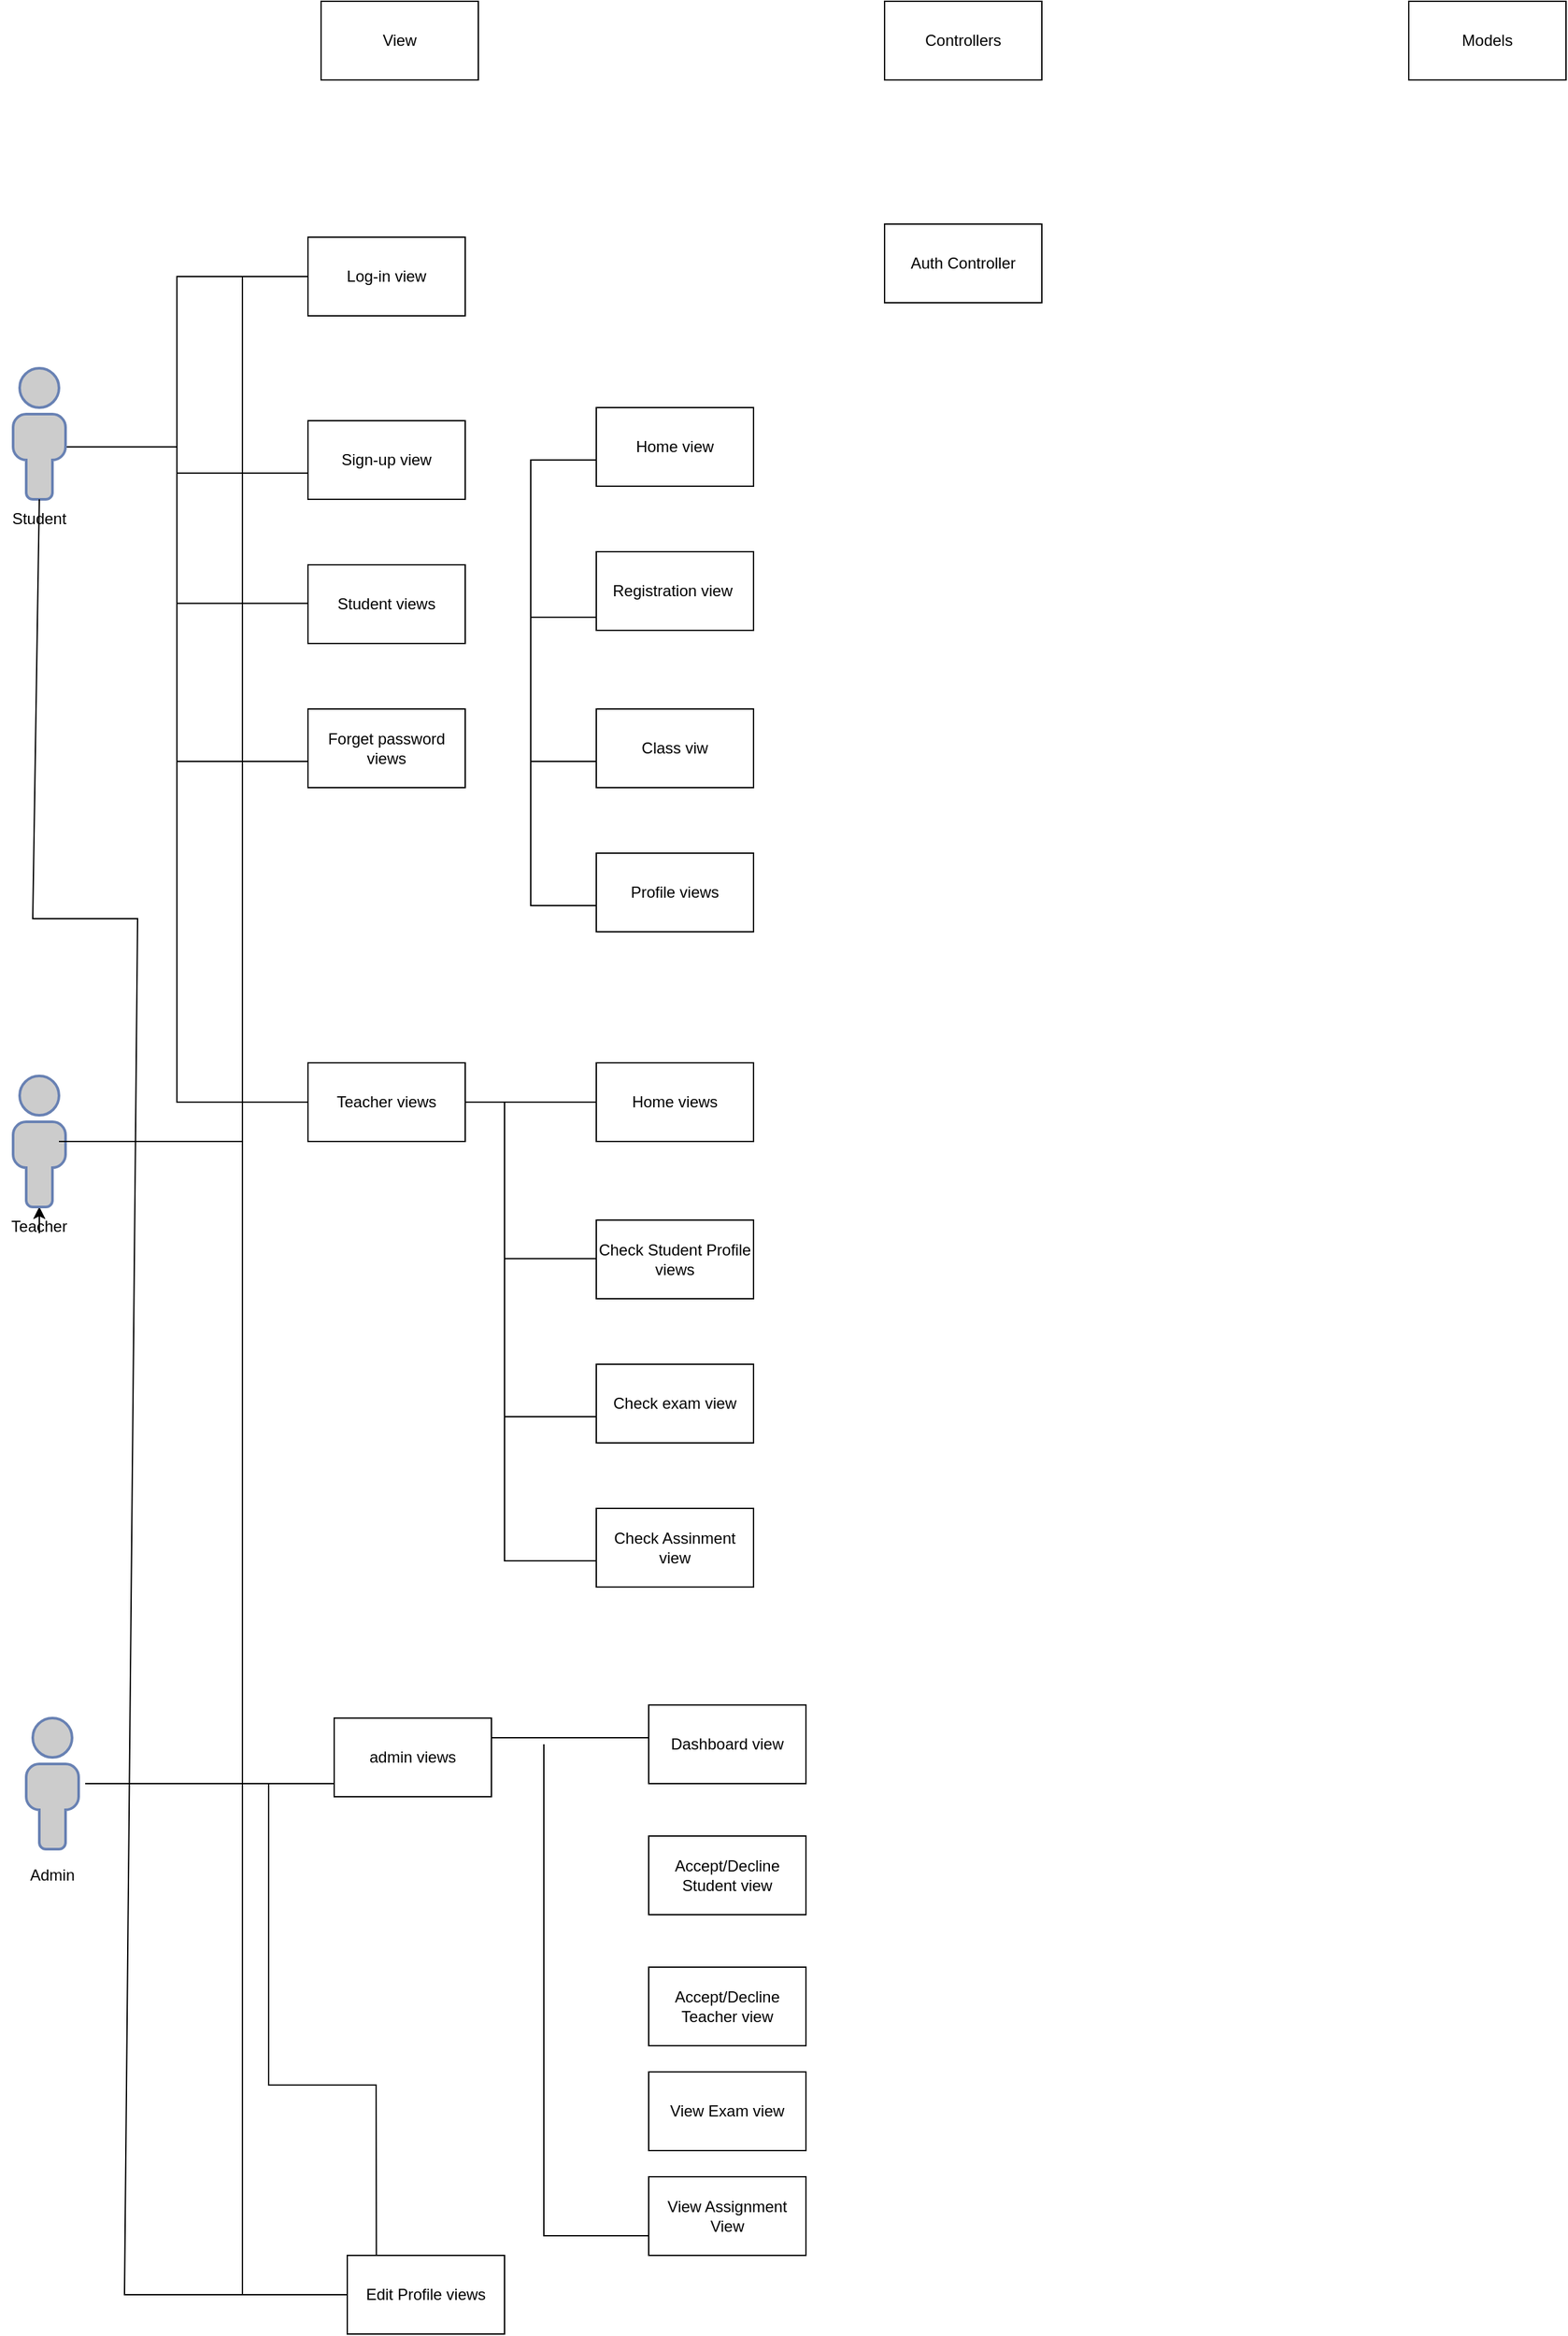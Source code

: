 <mxfile version="20.8.8" type="github">
  <diagram name="Page-1" id="TC_4WfJnMGVma51VtcSm">
    <mxGraphModel dx="749" dy="855" grid="1" gridSize="10" guides="1" tooltips="1" connect="1" arrows="1" fold="1" page="1" pageScale="1" pageWidth="1600" pageHeight="900" math="0" shadow="0">
      <root>
        <mxCell id="0" />
        <mxCell id="1" parent="0" />
        <mxCell id="ad1aPUpGKpew4Hz-ZdNQ-4" value="Student" style="text;strokeColor=none;align=center;fillColor=none;html=1;verticalAlign=middle;whiteSpace=wrap;rounded=0;" vertex="1" parent="1">
          <mxGeometry x="25" y="390" width="60" height="30" as="geometry" />
        </mxCell>
        <mxCell id="ad1aPUpGKpew4Hz-ZdNQ-64" value="" style="edgeStyle=orthogonalEdgeStyle;rounded=0;orthogonalLoop=1;jettySize=auto;html=1;" edge="1" parent="1" source="ad1aPUpGKpew4Hz-ZdNQ-5" target="ad1aPUpGKpew4Hz-ZdNQ-8">
          <mxGeometry relative="1" as="geometry" />
        </mxCell>
        <mxCell id="ad1aPUpGKpew4Hz-ZdNQ-69" value="" style="edgeStyle=orthogonalEdgeStyle;rounded=0;orthogonalLoop=1;jettySize=auto;html=1;" edge="1" parent="1" source="ad1aPUpGKpew4Hz-ZdNQ-5" target="ad1aPUpGKpew4Hz-ZdNQ-8">
          <mxGeometry relative="1" as="geometry" />
        </mxCell>
        <mxCell id="ad1aPUpGKpew4Hz-ZdNQ-5" value="Teacher" style="text;strokeColor=none;align=center;fillColor=none;html=1;verticalAlign=middle;whiteSpace=wrap;rounded=0;" vertex="1" parent="1">
          <mxGeometry x="25" y="930" width="60" height="30" as="geometry" />
        </mxCell>
        <mxCell id="ad1aPUpGKpew4Hz-ZdNQ-6" value="Admin" style="text;strokeColor=none;align=center;fillColor=none;html=1;verticalAlign=middle;whiteSpace=wrap;rounded=0;" vertex="1" parent="1">
          <mxGeometry x="35" y="1425" width="60" height="30" as="geometry" />
        </mxCell>
        <mxCell id="ad1aPUpGKpew4Hz-ZdNQ-8" value="" style="fontColor=#0066CC;verticalAlign=top;verticalLabelPosition=bottom;labelPosition=center;align=center;html=1;outlineConnect=0;fillColor=#CCCCCC;strokeColor=#6881B3;gradientColor=none;gradientDirection=north;strokeWidth=2;shape=mxgraph.networks.user_male;shadow=0;" vertex="1" parent="1">
          <mxGeometry x="35" y="830" width="40" height="100" as="geometry" />
        </mxCell>
        <mxCell id="ad1aPUpGKpew4Hz-ZdNQ-9" value="" style="fontColor=#0066CC;verticalAlign=top;verticalLabelPosition=bottom;labelPosition=center;align=center;html=1;outlineConnect=0;fillColor=#CCCCCC;strokeColor=#6881B3;gradientColor=none;gradientDirection=north;strokeWidth=2;shape=mxgraph.networks.user_male;shadow=0;" vertex="1" parent="1">
          <mxGeometry x="45" y="1320" width="40" height="100" as="geometry" />
        </mxCell>
        <mxCell id="ad1aPUpGKpew4Hz-ZdNQ-10" value="View" style="rounded=0;whiteSpace=wrap;html=1;shadow=0;" vertex="1" parent="1">
          <mxGeometry x="270" y="10" width="120" height="60" as="geometry" />
        </mxCell>
        <mxCell id="ad1aPUpGKpew4Hz-ZdNQ-11" value="Controllers" style="rounded=0;whiteSpace=wrap;html=1;shadow=0;" vertex="1" parent="1">
          <mxGeometry x="700" y="10" width="120" height="60" as="geometry" />
        </mxCell>
        <mxCell id="ad1aPUpGKpew4Hz-ZdNQ-12" value="Models" style="rounded=0;whiteSpace=wrap;html=1;shadow=0;" vertex="1" parent="1">
          <mxGeometry x="1100" y="10" width="120" height="60" as="geometry" />
        </mxCell>
        <mxCell id="ad1aPUpGKpew4Hz-ZdNQ-29" style="edgeStyle=orthogonalEdgeStyle;rounded=0;orthogonalLoop=1;jettySize=auto;html=1;" edge="1" parent="1" source="ad1aPUpGKpew4Hz-ZdNQ-13">
          <mxGeometry relative="1" as="geometry">
            <mxPoint x="300" y="1760" as="targetPoint" />
            <Array as="points">
              <mxPoint x="210" y="220" />
              <mxPoint x="210" y="1760" />
              <mxPoint x="290" y="1760" />
            </Array>
          </mxGeometry>
        </mxCell>
        <mxCell id="ad1aPUpGKpew4Hz-ZdNQ-13" value="Log-in view" style="rounded=0;whiteSpace=wrap;html=1;shadow=0;" vertex="1" parent="1">
          <mxGeometry x="260" y="190" width="120" height="60" as="geometry" />
        </mxCell>
        <mxCell id="ad1aPUpGKpew4Hz-ZdNQ-14" value="admin views" style="rounded=0;whiteSpace=wrap;html=1;shadow=0;" vertex="1" parent="1">
          <mxGeometry x="280" y="1320" width="120" height="60" as="geometry" />
        </mxCell>
        <mxCell id="ad1aPUpGKpew4Hz-ZdNQ-15" value="Edit Profile views" style="rounded=0;whiteSpace=wrap;html=1;shadow=0;" vertex="1" parent="1">
          <mxGeometry x="290" y="1730" width="120" height="60" as="geometry" />
        </mxCell>
        <mxCell id="ad1aPUpGKpew4Hz-ZdNQ-17" value="Teacher views" style="rounded=0;whiteSpace=wrap;html=1;shadow=0;" vertex="1" parent="1">
          <mxGeometry x="260" y="820" width="120" height="60" as="geometry" />
        </mxCell>
        <mxCell id="ad1aPUpGKpew4Hz-ZdNQ-18" value="Forget password views" style="rounded=0;whiteSpace=wrap;html=1;shadow=0;" vertex="1" parent="1">
          <mxGeometry x="260" y="550" width="120" height="60" as="geometry" />
        </mxCell>
        <mxCell id="ad1aPUpGKpew4Hz-ZdNQ-19" value="Sign-up view" style="rounded=0;whiteSpace=wrap;html=1;shadow=0;" vertex="1" parent="1">
          <mxGeometry x="260" y="330" width="120" height="60" as="geometry" />
        </mxCell>
        <mxCell id="ad1aPUpGKpew4Hz-ZdNQ-20" value="Student views" style="rounded=0;whiteSpace=wrap;html=1;shadow=0;" vertex="1" parent="1">
          <mxGeometry x="260" y="440" width="120" height="60" as="geometry" />
        </mxCell>
        <mxCell id="ad1aPUpGKpew4Hz-ZdNQ-30" value="" style="endArrow=none;html=1;rounded=0;exitX=0;exitY=0.5;exitDx=0;exitDy=0;" edge="1" parent="1" source="ad1aPUpGKpew4Hz-ZdNQ-17">
          <mxGeometry width="50" height="50" relative="1" as="geometry">
            <mxPoint x="650" y="590" as="sourcePoint" />
            <mxPoint x="260" y="220" as="targetPoint" />
            <Array as="points">
              <mxPoint x="160" y="850" />
              <mxPoint x="160" y="220" />
            </Array>
          </mxGeometry>
        </mxCell>
        <mxCell id="ad1aPUpGKpew4Hz-ZdNQ-31" value="" style="endArrow=none;html=1;rounded=0;exitX=0.375;exitY=0.6;exitDx=0;exitDy=0;exitPerimeter=0;" edge="1" parent="1" source="ad1aPUpGKpew4Hz-ZdNQ-7">
          <mxGeometry width="50" height="50" relative="1" as="geometry">
            <mxPoint x="90" y="350" as="sourcePoint" />
            <mxPoint x="160" y="350" as="targetPoint" />
          </mxGeometry>
        </mxCell>
        <mxCell id="ad1aPUpGKpew4Hz-ZdNQ-7" value="" style="fontColor=#0066CC;verticalAlign=top;verticalLabelPosition=bottom;labelPosition=center;align=center;html=1;outlineConnect=0;fillColor=#CCCCCC;strokeColor=#6881B3;gradientColor=none;gradientDirection=north;strokeWidth=2;shape=mxgraph.networks.user_male;shadow=0;" vertex="1" parent="1">
          <mxGeometry x="35" y="290" width="40" height="100" as="geometry" />
        </mxCell>
        <mxCell id="ad1aPUpGKpew4Hz-ZdNQ-37" value="" style="endArrow=none;html=1;rounded=0;exitX=0.375;exitY=0.6;exitDx=0;exitDy=0;exitPerimeter=0;" edge="1" parent="1">
          <mxGeometry width="50" height="50" relative="1" as="geometry">
            <mxPoint x="160" y="370" as="sourcePoint" />
            <mxPoint x="260" y="370" as="targetPoint" />
          </mxGeometry>
        </mxCell>
        <mxCell id="ad1aPUpGKpew4Hz-ZdNQ-38" value="" style="endArrow=none;html=1;rounded=0;exitX=0.375;exitY=0.6;exitDx=0;exitDy=0;exitPerimeter=0;" edge="1" parent="1">
          <mxGeometry width="50" height="50" relative="1" as="geometry">
            <mxPoint x="160" y="469.41" as="sourcePoint" />
            <mxPoint x="260" y="469.41" as="targetPoint" />
          </mxGeometry>
        </mxCell>
        <mxCell id="ad1aPUpGKpew4Hz-ZdNQ-39" value="" style="endArrow=none;html=1;rounded=0;exitX=0.375;exitY=0.6;exitDx=0;exitDy=0;exitPerimeter=0;" edge="1" parent="1">
          <mxGeometry width="50" height="50" relative="1" as="geometry">
            <mxPoint x="160" y="590" as="sourcePoint" />
            <mxPoint x="260" y="590" as="targetPoint" />
          </mxGeometry>
        </mxCell>
        <mxCell id="ad1aPUpGKpew4Hz-ZdNQ-40" value="Auth Controller" style="rounded=0;whiteSpace=wrap;html=1;shadow=0;" vertex="1" parent="1">
          <mxGeometry x="700" y="180" width="120" height="60" as="geometry" />
        </mxCell>
        <mxCell id="ad1aPUpGKpew4Hz-ZdNQ-41" value="Home view" style="rounded=0;whiteSpace=wrap;html=1;shadow=0;" vertex="1" parent="1">
          <mxGeometry x="480" y="320" width="120" height="60" as="geometry" />
        </mxCell>
        <mxCell id="ad1aPUpGKpew4Hz-ZdNQ-42" value="Registration view&amp;nbsp;" style="rounded=0;whiteSpace=wrap;html=1;shadow=0;" vertex="1" parent="1">
          <mxGeometry x="480" y="430" width="120" height="60" as="geometry" />
        </mxCell>
        <mxCell id="ad1aPUpGKpew4Hz-ZdNQ-43" value="Class viw" style="rounded=0;whiteSpace=wrap;html=1;shadow=0;" vertex="1" parent="1">
          <mxGeometry x="480" y="550" width="120" height="60" as="geometry" />
        </mxCell>
        <mxCell id="ad1aPUpGKpew4Hz-ZdNQ-44" value="Profile views" style="rounded=0;whiteSpace=wrap;html=1;shadow=0;" vertex="1" parent="1">
          <mxGeometry x="480" y="660" width="120" height="60" as="geometry" />
        </mxCell>
        <mxCell id="ad1aPUpGKpew4Hz-ZdNQ-45" value="" style="endArrow=none;html=1;rounded=0;" edge="1" parent="1">
          <mxGeometry width="50" height="50" relative="1" as="geometry">
            <mxPoint x="480" y="700" as="sourcePoint" />
            <mxPoint x="480" y="360" as="targetPoint" />
            <Array as="points">
              <mxPoint x="430" y="700" />
              <mxPoint x="430" y="360" />
            </Array>
          </mxGeometry>
        </mxCell>
        <mxCell id="ad1aPUpGKpew4Hz-ZdNQ-46" value="" style="endArrow=none;html=1;rounded=0;" edge="1" parent="1">
          <mxGeometry width="50" height="50" relative="1" as="geometry">
            <mxPoint x="430" y="480" as="sourcePoint" />
            <mxPoint x="480" y="480" as="targetPoint" />
          </mxGeometry>
        </mxCell>
        <mxCell id="ad1aPUpGKpew4Hz-ZdNQ-47" value="" style="endArrow=none;html=1;rounded=0;" edge="1" parent="1">
          <mxGeometry width="50" height="50" relative="1" as="geometry">
            <mxPoint x="430" y="590" as="sourcePoint" />
            <mxPoint x="480.0" y="590" as="targetPoint" />
          </mxGeometry>
        </mxCell>
        <mxCell id="ad1aPUpGKpew4Hz-ZdNQ-49" value="Home views" style="rounded=0;whiteSpace=wrap;html=1;shadow=0;" vertex="1" parent="1">
          <mxGeometry x="480" y="820" width="120" height="60" as="geometry" />
        </mxCell>
        <mxCell id="ad1aPUpGKpew4Hz-ZdNQ-50" value="Check Student Profile views" style="rounded=0;whiteSpace=wrap;html=1;shadow=0;" vertex="1" parent="1">
          <mxGeometry x="480" y="940" width="120" height="60" as="geometry" />
        </mxCell>
        <mxCell id="ad1aPUpGKpew4Hz-ZdNQ-51" value="Check exam view" style="rounded=0;whiteSpace=wrap;html=1;shadow=0;" vertex="1" parent="1">
          <mxGeometry x="480" y="1050" width="120" height="60" as="geometry" />
        </mxCell>
        <mxCell id="ad1aPUpGKpew4Hz-ZdNQ-52" value="Check Assinment view" style="rounded=0;whiteSpace=wrap;html=1;shadow=0;" vertex="1" parent="1">
          <mxGeometry x="480" y="1160" width="120" height="60" as="geometry" />
        </mxCell>
        <mxCell id="ad1aPUpGKpew4Hz-ZdNQ-55" value="" style="endArrow=none;html=1;rounded=0;entryX=0;entryY=0.5;entryDx=0;entryDy=0;" edge="1" parent="1" target="ad1aPUpGKpew4Hz-ZdNQ-49">
          <mxGeometry width="50" height="50" relative="1" as="geometry">
            <mxPoint x="380" y="850" as="sourcePoint" />
            <mxPoint x="440" y="820" as="targetPoint" />
          </mxGeometry>
        </mxCell>
        <mxCell id="ad1aPUpGKpew4Hz-ZdNQ-56" value="" style="endArrow=none;html=1;rounded=0;" edge="1" parent="1">
          <mxGeometry width="50" height="50" relative="1" as="geometry">
            <mxPoint x="480" y="1200" as="sourcePoint" />
            <mxPoint x="410" y="850" as="targetPoint" />
            <Array as="points">
              <mxPoint x="410" y="1200" />
            </Array>
          </mxGeometry>
        </mxCell>
        <mxCell id="ad1aPUpGKpew4Hz-ZdNQ-57" value="" style="endArrow=none;html=1;rounded=0;" edge="1" parent="1">
          <mxGeometry width="50" height="50" relative="1" as="geometry">
            <mxPoint x="410" y="1090" as="sourcePoint" />
            <mxPoint x="480" y="1090" as="targetPoint" />
            <Array as="points">
              <mxPoint x="440" y="1090" />
            </Array>
          </mxGeometry>
        </mxCell>
        <mxCell id="ad1aPUpGKpew4Hz-ZdNQ-58" value="" style="endArrow=none;html=1;rounded=0;" edge="1" parent="1">
          <mxGeometry width="50" height="50" relative="1" as="geometry">
            <mxPoint x="410" y="969.41" as="sourcePoint" />
            <mxPoint x="480.0" y="969.41" as="targetPoint" />
            <Array as="points">
              <mxPoint x="440" y="969.41" />
            </Array>
          </mxGeometry>
        </mxCell>
        <mxCell id="ad1aPUpGKpew4Hz-ZdNQ-59" value="Dashboard view" style="rounded=0;whiteSpace=wrap;html=1;shadow=0;" vertex="1" parent="1">
          <mxGeometry x="520" y="1310" width="120" height="60" as="geometry" />
        </mxCell>
        <mxCell id="ad1aPUpGKpew4Hz-ZdNQ-60" value="Accept/Decline Student view" style="rounded=0;whiteSpace=wrap;html=1;shadow=0;" vertex="1" parent="1">
          <mxGeometry x="520" y="1410" width="120" height="60" as="geometry" />
        </mxCell>
        <mxCell id="ad1aPUpGKpew4Hz-ZdNQ-61" value="Accept/Decline Teacher view" style="rounded=0;whiteSpace=wrap;html=1;shadow=0;" vertex="1" parent="1">
          <mxGeometry x="520" y="1510" width="120" height="60" as="geometry" />
        </mxCell>
        <mxCell id="ad1aPUpGKpew4Hz-ZdNQ-62" value="View Exam view" style="rounded=0;whiteSpace=wrap;html=1;shadow=0;" vertex="1" parent="1">
          <mxGeometry x="520" y="1590" width="120" height="60" as="geometry" />
        </mxCell>
        <mxCell id="ad1aPUpGKpew4Hz-ZdNQ-63" value="View Assignment View" style="rounded=0;whiteSpace=wrap;html=1;shadow=0;" vertex="1" parent="1">
          <mxGeometry x="520" y="1670" width="120" height="60" as="geometry" />
        </mxCell>
        <mxCell id="ad1aPUpGKpew4Hz-ZdNQ-65" value="" style="endArrow=none;html=1;rounded=0;" edge="1" parent="1">
          <mxGeometry width="50" height="50" relative="1" as="geometry">
            <mxPoint x="70" y="880" as="sourcePoint" />
            <mxPoint x="210" y="880" as="targetPoint" />
          </mxGeometry>
        </mxCell>
        <mxCell id="ad1aPUpGKpew4Hz-ZdNQ-66" value="" style="endArrow=none;html=1;rounded=0;" edge="1" parent="1">
          <mxGeometry width="50" height="50" relative="1" as="geometry">
            <mxPoint x="90" y="1370" as="sourcePoint" />
            <mxPoint x="280" y="1370" as="targetPoint" />
          </mxGeometry>
        </mxCell>
        <mxCell id="ad1aPUpGKpew4Hz-ZdNQ-67" value="" style="endArrow=none;html=1;rounded=0;entryX=0.185;entryY=-0.005;entryDx=0;entryDy=0;entryPerimeter=0;" edge="1" parent="1" target="ad1aPUpGKpew4Hz-ZdNQ-15">
          <mxGeometry width="50" height="50" relative="1" as="geometry">
            <mxPoint x="230" y="1370" as="sourcePoint" />
            <mxPoint x="300" y="1600" as="targetPoint" />
            <Array as="points">
              <mxPoint x="230" y="1600" />
              <mxPoint x="312" y="1600" />
            </Array>
          </mxGeometry>
        </mxCell>
        <mxCell id="ad1aPUpGKpew4Hz-ZdNQ-70" value="" style="endArrow=none;html=1;rounded=0;exitX=0.5;exitY=0;exitDx=0;exitDy=0;entryX=0;entryY=0.5;entryDx=0;entryDy=0;" edge="1" parent="1" source="ad1aPUpGKpew4Hz-ZdNQ-4" target="ad1aPUpGKpew4Hz-ZdNQ-15">
          <mxGeometry width="50" height="50" relative="1" as="geometry">
            <mxPoint x="60" y="710" as="sourcePoint" />
            <mxPoint x="130" y="1780" as="targetPoint" />
            <Array as="points">
              <mxPoint x="50" y="710" />
              <mxPoint x="130" y="710" />
              <mxPoint x="120" y="1760" />
            </Array>
          </mxGeometry>
        </mxCell>
        <mxCell id="ad1aPUpGKpew4Hz-ZdNQ-71" value="" style="endArrow=none;html=1;rounded=0;exitX=1;exitY=0.25;exitDx=0;exitDy=0;" edge="1" parent="1" source="ad1aPUpGKpew4Hz-ZdNQ-14">
          <mxGeometry width="50" height="50" relative="1" as="geometry">
            <mxPoint x="380" y="1410" as="sourcePoint" />
            <mxPoint x="520" y="1335" as="targetPoint" />
          </mxGeometry>
        </mxCell>
        <mxCell id="ad1aPUpGKpew4Hz-ZdNQ-72" value="" style="endArrow=none;html=1;rounded=0;exitX=0;exitY=0.75;exitDx=0;exitDy=0;" edge="1" parent="1" source="ad1aPUpGKpew4Hz-ZdNQ-63">
          <mxGeometry width="50" height="50" relative="1" as="geometry">
            <mxPoint x="440" y="1720" as="sourcePoint" />
            <mxPoint x="440" y="1340" as="targetPoint" />
            <Array as="points">
              <mxPoint x="440" y="1715" />
            </Array>
          </mxGeometry>
        </mxCell>
      </root>
    </mxGraphModel>
  </diagram>
</mxfile>
